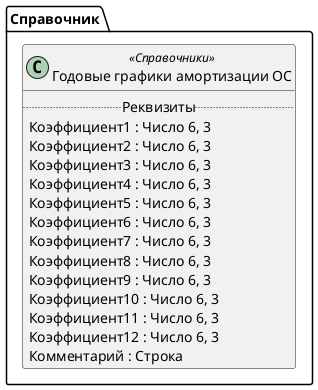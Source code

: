 ﻿@startuml ГодовыеГрафикиАмортизацииОС
'!include templates.wsd
'..\include templates.wsd
class Справочник.ГодовыеГрафикиАмортизацииОС as "Годовые графики амортизации ОС" <<Справочники>>
{
..Реквизиты..
Коэффициент1 : Число 6, 3
Коэффициент2 : Число 6, 3
Коэффициент3 : Число 6, 3
Коэффициент4 : Число 6, 3
Коэффициент5 : Число 6, 3
Коэффициент6 : Число 6, 3
Коэффициент7 : Число 6, 3
Коэффициент8 : Число 6, 3
Коэффициент9 : Число 6, 3
Коэффициент10 : Число 6, 3
Коэффициент11 : Число 6, 3
Коэффициент12 : Число 6, 3
Комментарий : Строка
}
@enduml
